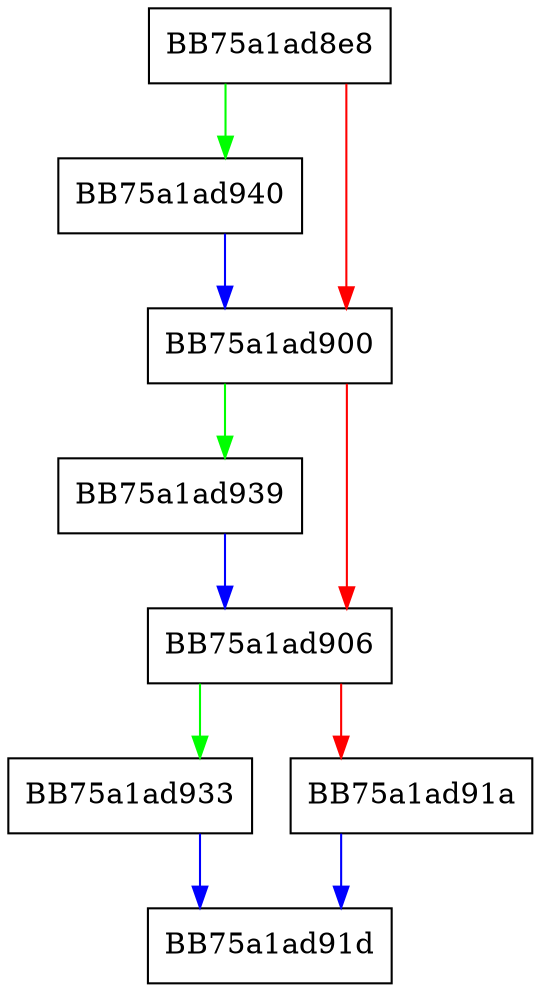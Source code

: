 digraph get_adr3 {
  node [shape="box"];
  graph [splines=ortho];
  BB75a1ad8e8 -> BB75a1ad940 [color="green"];
  BB75a1ad8e8 -> BB75a1ad900 [color="red"];
  BB75a1ad900 -> BB75a1ad939 [color="green"];
  BB75a1ad900 -> BB75a1ad906 [color="red"];
  BB75a1ad906 -> BB75a1ad933 [color="green"];
  BB75a1ad906 -> BB75a1ad91a [color="red"];
  BB75a1ad91a -> BB75a1ad91d [color="blue"];
  BB75a1ad933 -> BB75a1ad91d [color="blue"];
  BB75a1ad939 -> BB75a1ad906 [color="blue"];
  BB75a1ad940 -> BB75a1ad900 [color="blue"];
}